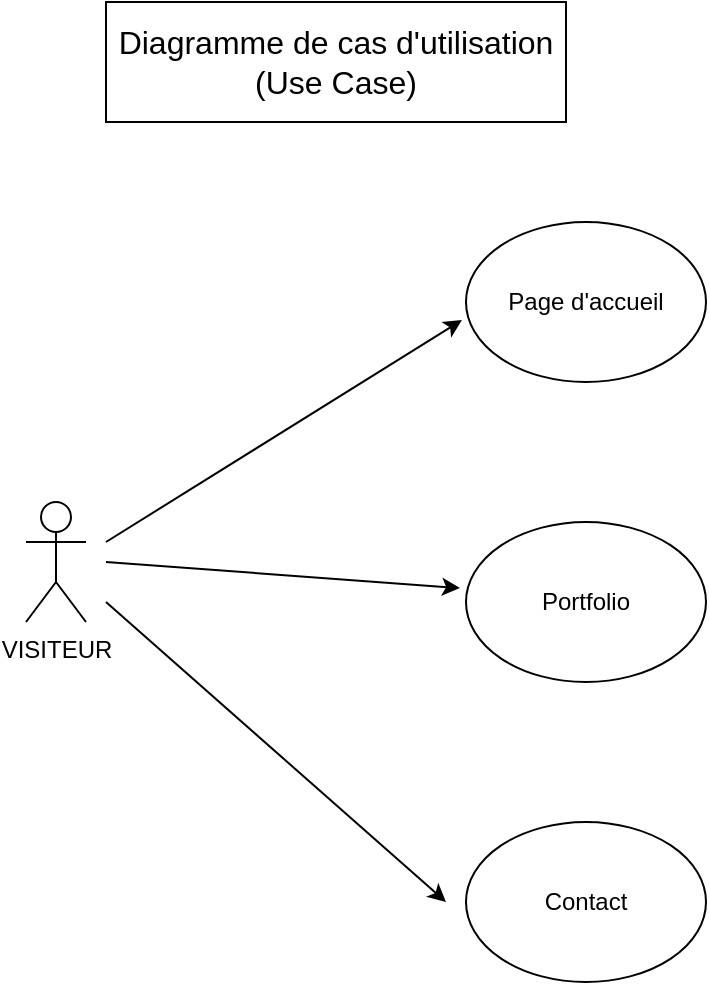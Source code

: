 <mxfile version="26.0.11">
  <diagram name="Page-1" id="Y9jQ4JSNau79_-Q-YYUZ">
    <mxGraphModel dx="1304" dy="757" grid="1" gridSize="10" guides="1" tooltips="1" connect="1" arrows="1" fold="1" page="1" pageScale="1" pageWidth="827" pageHeight="1169" math="0" shadow="0">
      <root>
        <mxCell id="0" />
        <mxCell id="1" parent="0" />
        <mxCell id="plScVyd3bTgVHN70noE8-1" value="VISITEUR" style="shape=umlActor;verticalLabelPosition=bottom;verticalAlign=top;html=1;outlineConnect=0;" vertex="1" parent="1">
          <mxGeometry x="120" y="270" width="30" height="60" as="geometry" />
        </mxCell>
        <mxCell id="plScVyd3bTgVHN70noE8-4" value="Page d&#39;accueil" style="ellipse;whiteSpace=wrap;html=1;" vertex="1" parent="1">
          <mxGeometry x="340" y="130" width="120" height="80" as="geometry" />
        </mxCell>
        <mxCell id="plScVyd3bTgVHN70noE8-7" value="Portfolio" style="ellipse;whiteSpace=wrap;html=1;" vertex="1" parent="1">
          <mxGeometry x="340" y="280" width="120" height="80" as="geometry" />
        </mxCell>
        <mxCell id="plScVyd3bTgVHN70noE8-8" value="Contact" style="ellipse;whiteSpace=wrap;html=1;" vertex="1" parent="1">
          <mxGeometry x="340" y="430" width="120" height="80" as="geometry" />
        </mxCell>
        <mxCell id="plScVyd3bTgVHN70noE8-9" value="" style="endArrow=classic;html=1;rounded=0;entryX=-0.017;entryY=0.613;entryDx=0;entryDy=0;entryPerimeter=0;" edge="1" parent="1" target="plScVyd3bTgVHN70noE8-4">
          <mxGeometry width="50" height="50" relative="1" as="geometry">
            <mxPoint x="160" y="290" as="sourcePoint" />
            <mxPoint x="270" y="200" as="targetPoint" />
          </mxGeometry>
        </mxCell>
        <mxCell id="plScVyd3bTgVHN70noE8-10" value="" style="endArrow=classic;html=1;rounded=0;entryX=-0.025;entryY=0.413;entryDx=0;entryDy=0;entryPerimeter=0;" edge="1" parent="1" target="plScVyd3bTgVHN70noE8-7">
          <mxGeometry width="50" height="50" relative="1" as="geometry">
            <mxPoint x="160" y="300" as="sourcePoint" />
            <mxPoint x="210" y="250" as="targetPoint" />
          </mxGeometry>
        </mxCell>
        <mxCell id="plScVyd3bTgVHN70noE8-11" value="" style="endArrow=classic;html=1;rounded=0;" edge="1" parent="1">
          <mxGeometry width="50" height="50" relative="1" as="geometry">
            <mxPoint x="160" y="320" as="sourcePoint" />
            <mxPoint x="330" y="470" as="targetPoint" />
          </mxGeometry>
        </mxCell>
        <mxCell id="plScVyd3bTgVHN70noE8-12" value="&lt;font style=&quot;font-size: 16px;&quot;&gt;Diagramme de cas d&#39;utilisation (Use Case)&lt;/font&gt;" style="rounded=0;whiteSpace=wrap;html=1;" vertex="1" parent="1">
          <mxGeometry x="160" y="20" width="230" height="60" as="geometry" />
        </mxCell>
      </root>
    </mxGraphModel>
  </diagram>
</mxfile>

